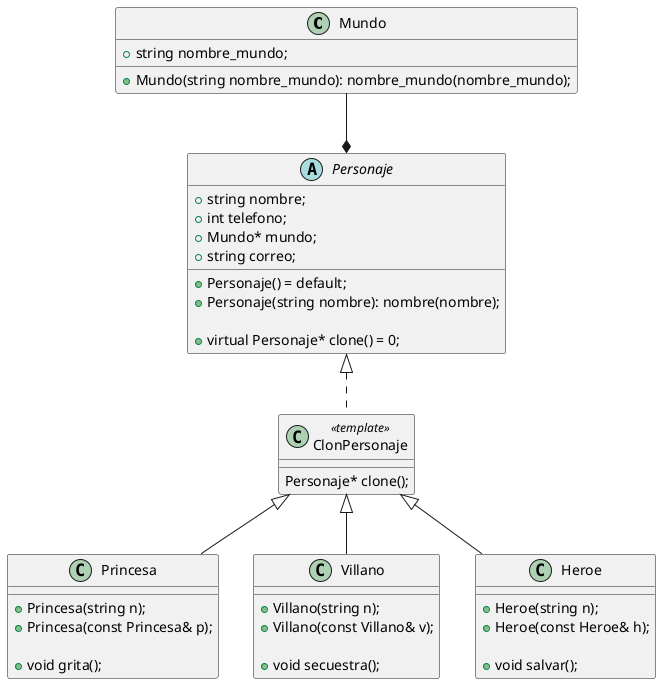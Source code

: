 @startuml

  Class Mundo{
    +Mundo(string nombre_mundo): nombre_mundo(nombre_mundo);
    +string nombre_mundo;
  }

  abstract Class Personaje{
    +Personaje() = default;
    +Personaje(string nombre): nombre(nombre);

    +virtual Personaje* clone() = 0;

    +string nombre;
    +int telefono;
    +Mundo* mundo;
    +string correo;
   }

   Class ClonPersonaje <<template>>{
     Personaje* clone();
  }

   Class Princesa{
     +Princesa(string n);
     +Princesa(const Princesa& p);

     +void grita();
   }

   Class Villano{
    +Villano(string n);
    +Villano(const Villano& v);

    +void secuestra();
  }

  Class Heroe{
    +Heroe(string n);
    +Heroe(const Heroe& h);

    +void salvar();
  }
    Mundo --* Personaje
    Personaje <|.. ClonPersonaje
    ClonPersonaje <|-- Princesa
    ClonPersonaje <|-- Villano
    ClonPersonaje <|-- Heroe

@enduml
